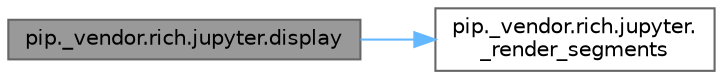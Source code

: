 digraph "pip._vendor.rich.jupyter.display"
{
 // LATEX_PDF_SIZE
  bgcolor="transparent";
  edge [fontname=Helvetica,fontsize=10,labelfontname=Helvetica,labelfontsize=10];
  node [fontname=Helvetica,fontsize=10,shape=box,height=0.2,width=0.4];
  rankdir="LR";
  Node1 [id="Node000001",label="pip._vendor.rich.jupyter.display",height=0.2,width=0.4,color="gray40", fillcolor="grey60", style="filled", fontcolor="black",tooltip=" "];
  Node1 -> Node2 [id="edge1_Node000001_Node000002",color="steelblue1",style="solid",tooltip=" "];
  Node2 [id="Node000002",label="pip._vendor.rich.jupyter.\l_render_segments",height=0.2,width=0.4,color="grey40", fillcolor="white", style="filled",URL="$namespacepip_1_1__vendor_1_1rich_1_1jupyter.html#a002fb384a60a01b5181e4cd8ba76d09f",tooltip=" "];
}
